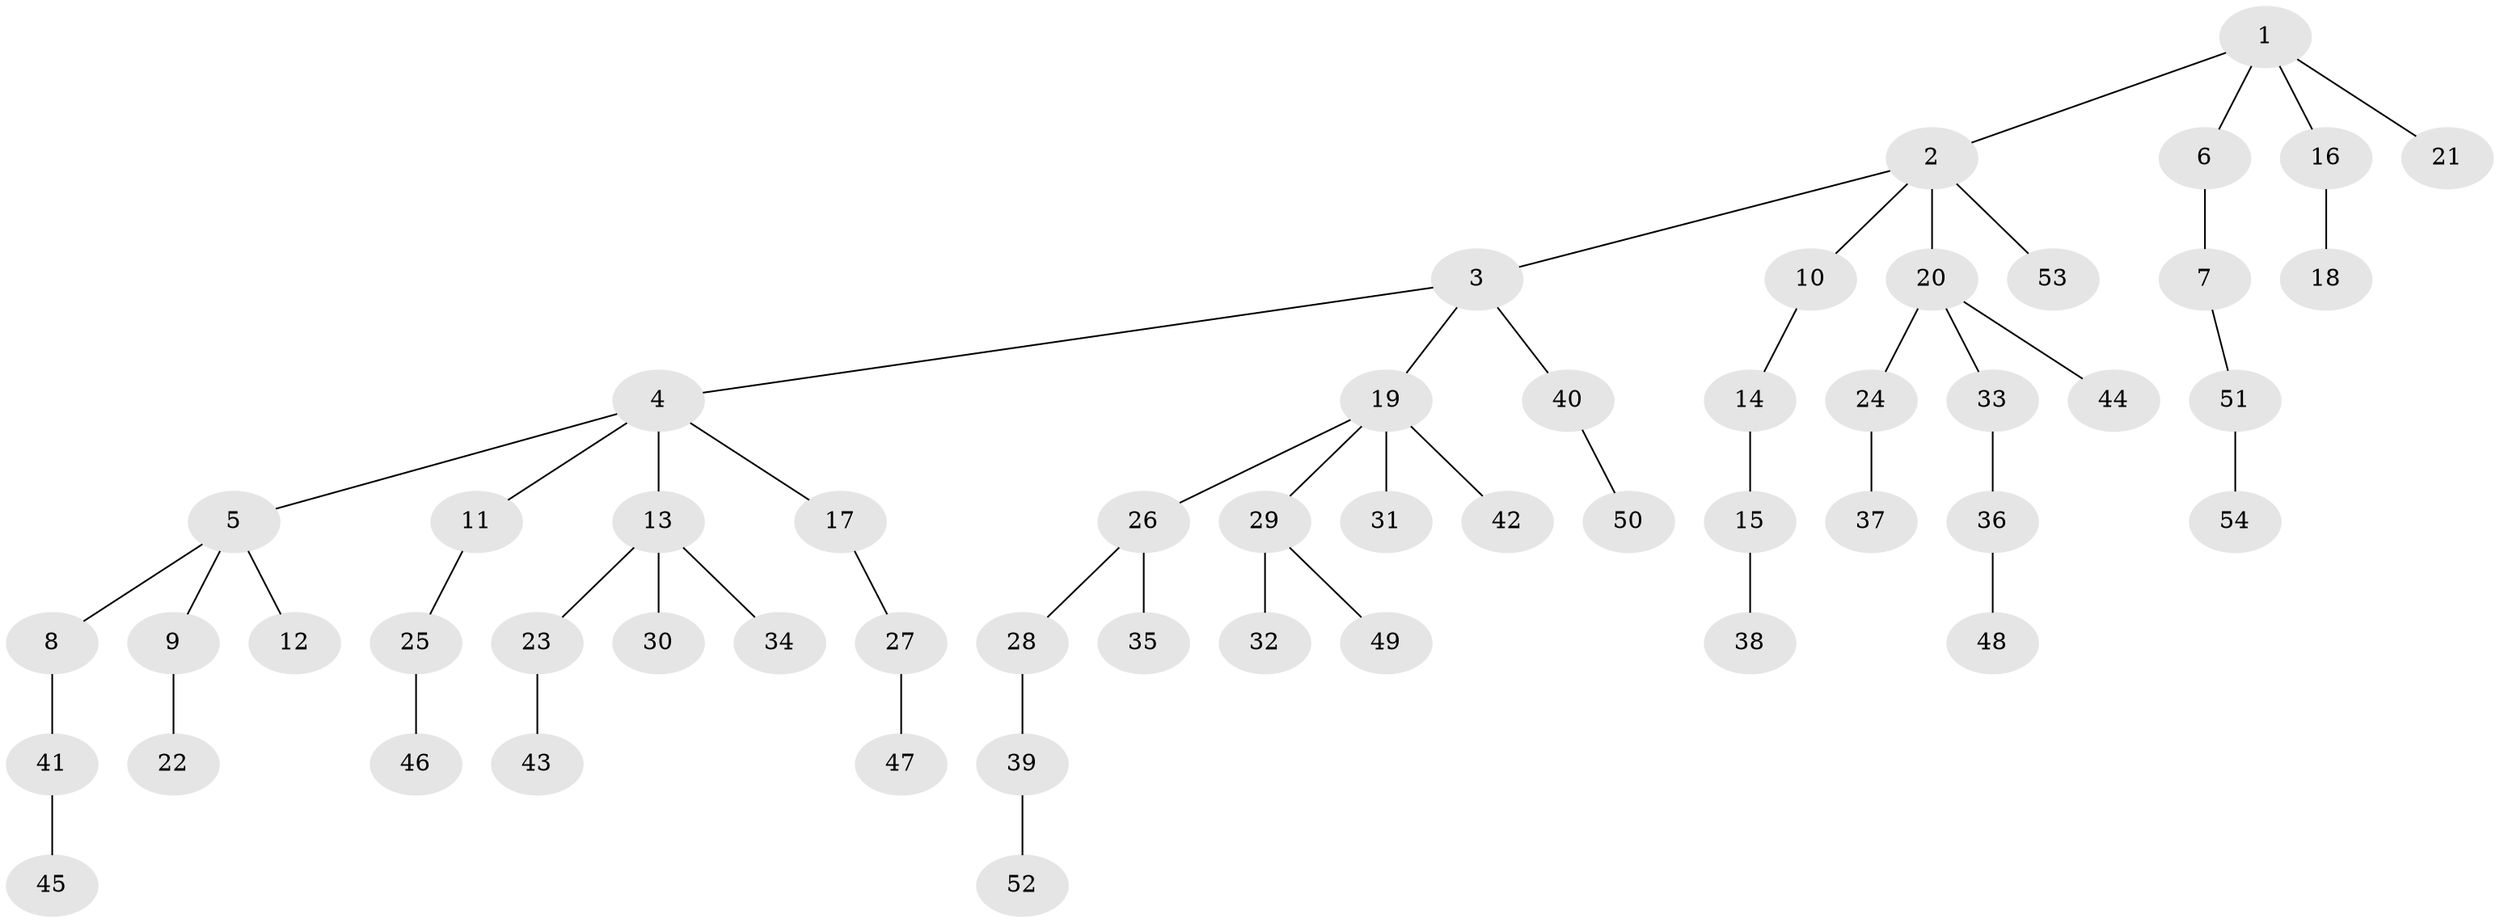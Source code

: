 // coarse degree distribution, {4: 0.11428571428571428, 5: 0.05714285714285714, 2: 0.17142857142857143, 1: 0.6, 3: 0.02857142857142857, 6: 0.02857142857142857}
// Generated by graph-tools (version 1.1) at 2025/24/03/03/25 07:24:06]
// undirected, 54 vertices, 53 edges
graph export_dot {
graph [start="1"]
  node [color=gray90,style=filled];
  1;
  2;
  3;
  4;
  5;
  6;
  7;
  8;
  9;
  10;
  11;
  12;
  13;
  14;
  15;
  16;
  17;
  18;
  19;
  20;
  21;
  22;
  23;
  24;
  25;
  26;
  27;
  28;
  29;
  30;
  31;
  32;
  33;
  34;
  35;
  36;
  37;
  38;
  39;
  40;
  41;
  42;
  43;
  44;
  45;
  46;
  47;
  48;
  49;
  50;
  51;
  52;
  53;
  54;
  1 -- 2;
  1 -- 6;
  1 -- 16;
  1 -- 21;
  2 -- 3;
  2 -- 10;
  2 -- 20;
  2 -- 53;
  3 -- 4;
  3 -- 19;
  3 -- 40;
  4 -- 5;
  4 -- 11;
  4 -- 13;
  4 -- 17;
  5 -- 8;
  5 -- 9;
  5 -- 12;
  6 -- 7;
  7 -- 51;
  8 -- 41;
  9 -- 22;
  10 -- 14;
  11 -- 25;
  13 -- 23;
  13 -- 30;
  13 -- 34;
  14 -- 15;
  15 -- 38;
  16 -- 18;
  17 -- 27;
  19 -- 26;
  19 -- 29;
  19 -- 31;
  19 -- 42;
  20 -- 24;
  20 -- 33;
  20 -- 44;
  23 -- 43;
  24 -- 37;
  25 -- 46;
  26 -- 28;
  26 -- 35;
  27 -- 47;
  28 -- 39;
  29 -- 32;
  29 -- 49;
  33 -- 36;
  36 -- 48;
  39 -- 52;
  40 -- 50;
  41 -- 45;
  51 -- 54;
}
